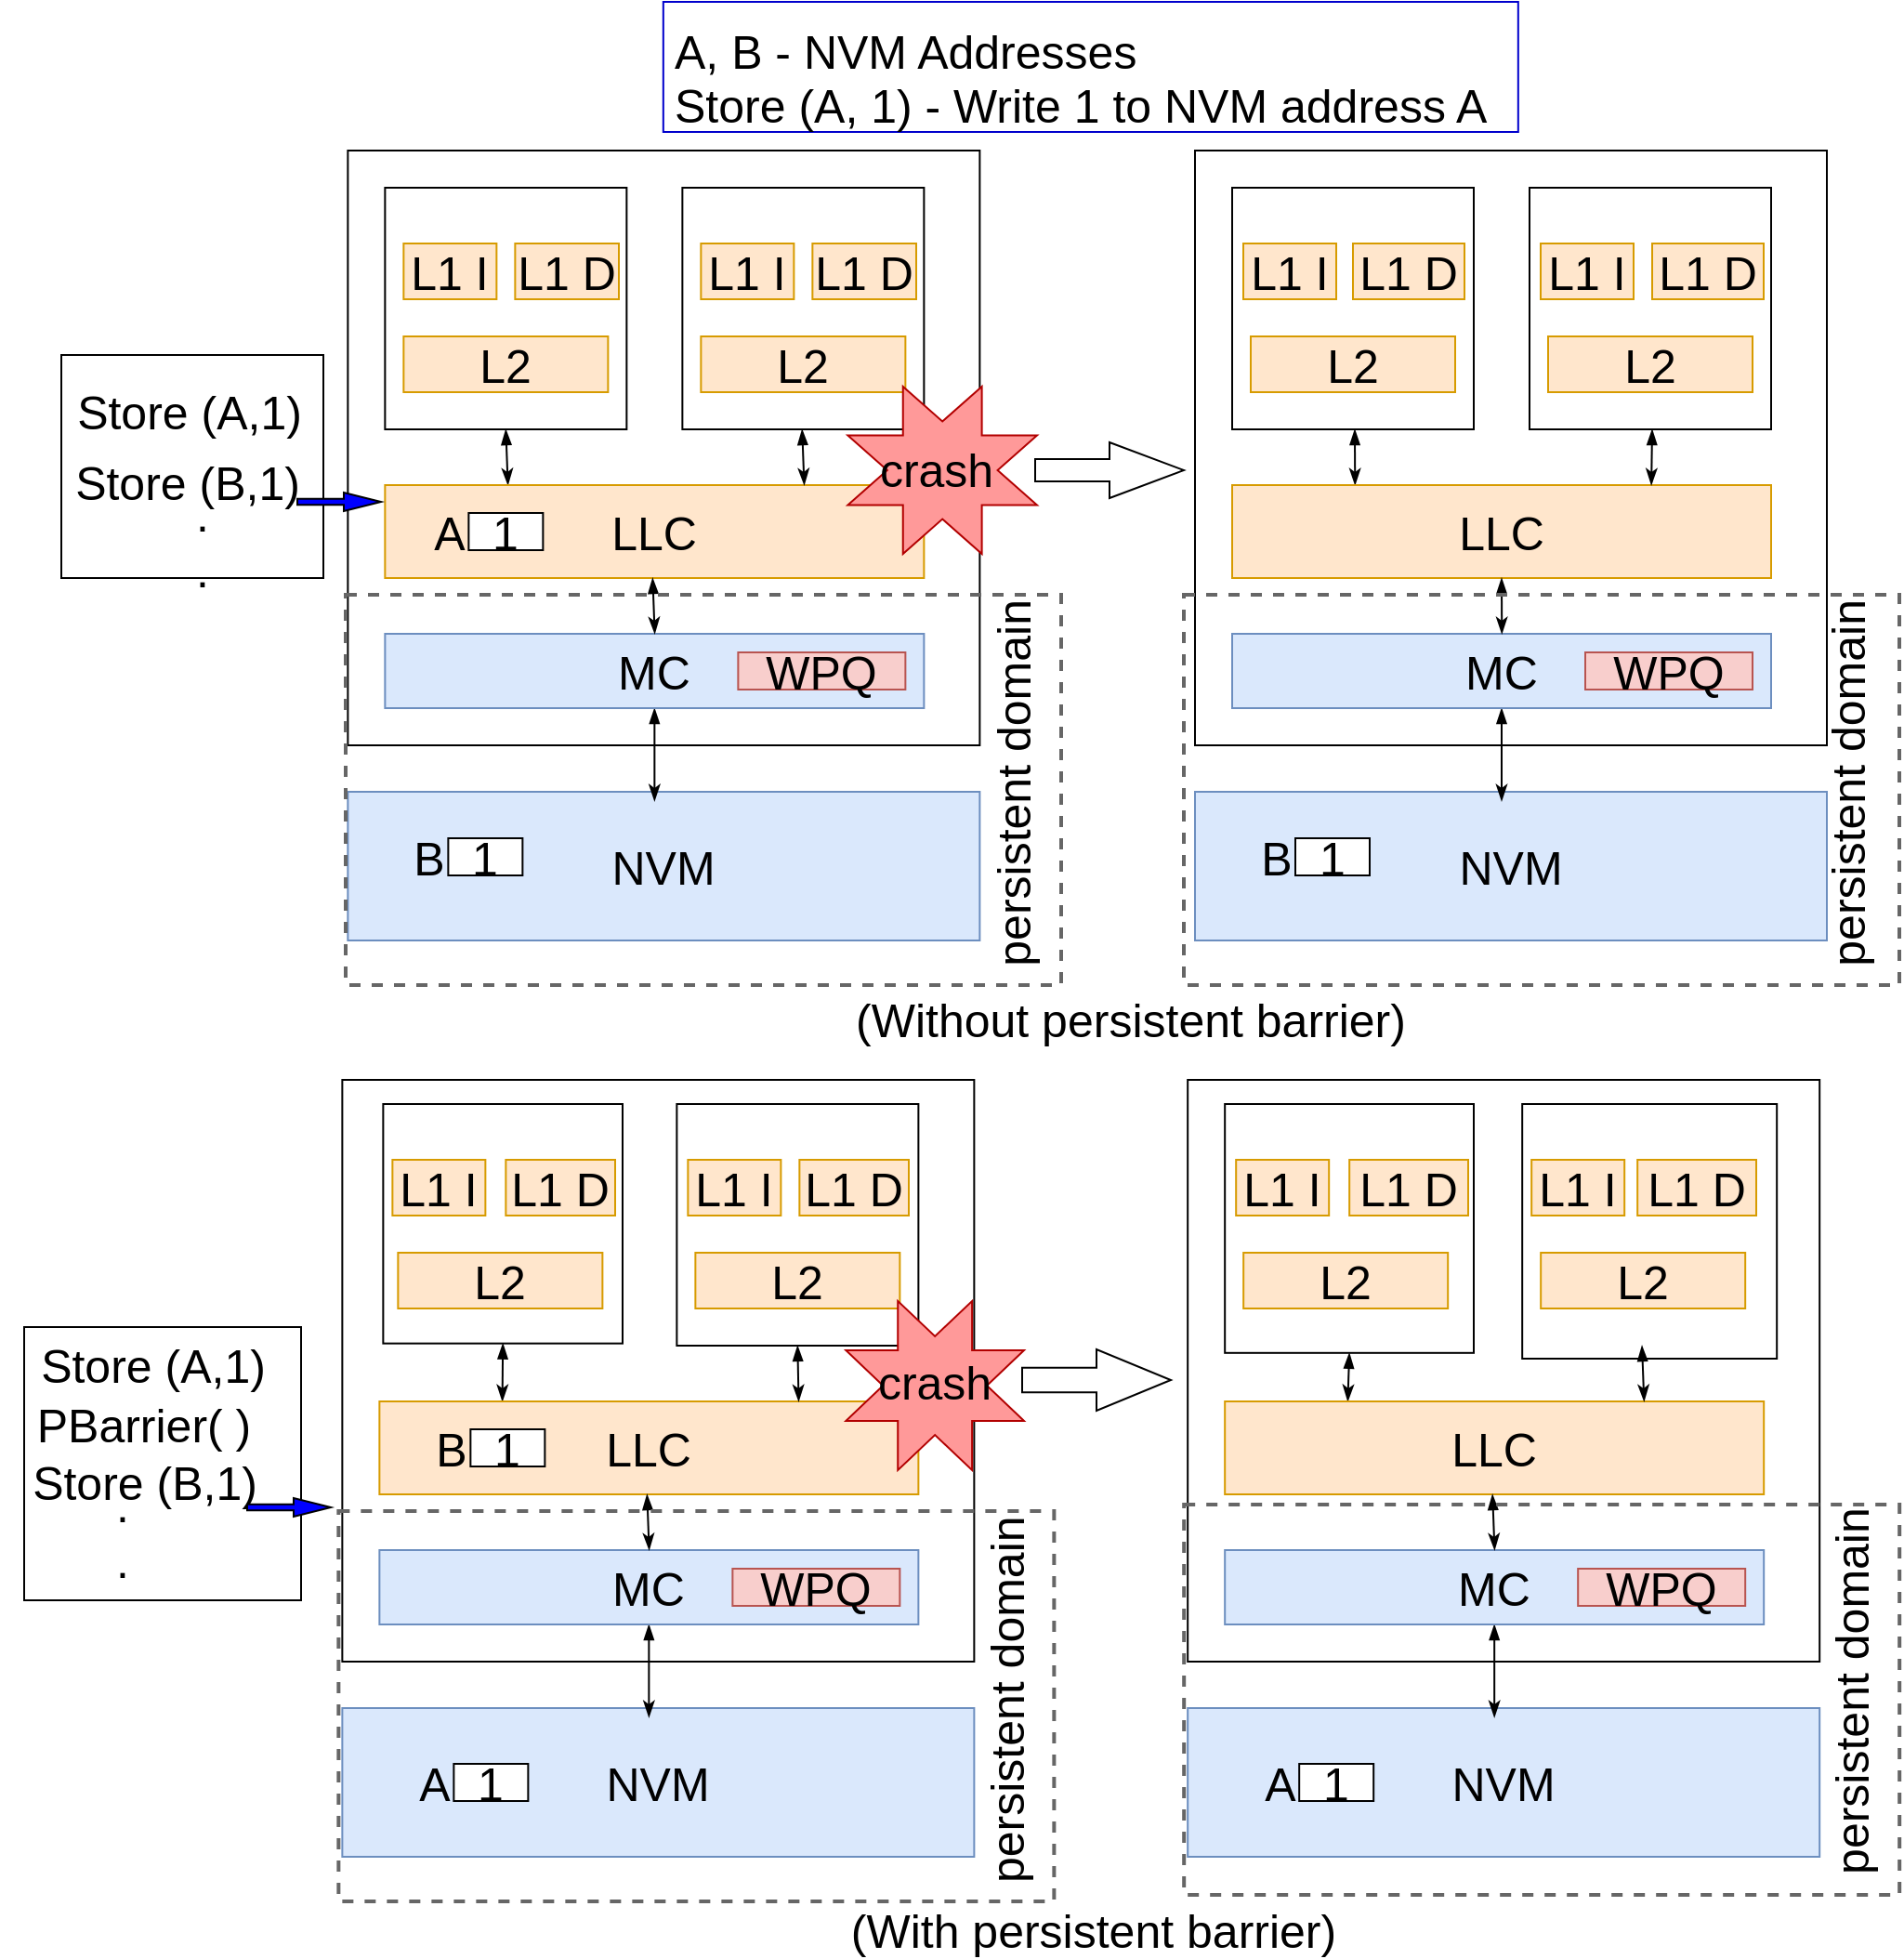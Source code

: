 <mxfile version="14.7.7" type="github">
  <diagram id="mjgqmSHZGCYBxVDJmJig" name="Page-1">
    <mxGraphModel dx="1030" dy="630" grid="1" gridSize="10" guides="1" tooltips="1" connect="1" arrows="1" fold="1" page="1" pageScale="2" pageWidth="827" pageHeight="1169" math="0" shadow="0">
      <root>
        <mxCell id="0" />
        <mxCell id="1" parent="0" />
        <mxCell id="FAwiAq0qkd5cn3caJAeM-74" value="" style="rounded=0;whiteSpace=wrap;html=1;fontSize=25;align=right;fontStyle=0" parent="1" vertex="1">
          <mxGeometry x="230" y="280" width="141" height="120" as="geometry" />
        </mxCell>
        <mxCell id="FAwiAq0qkd5cn3caJAeM-73" value="" style="rounded=0;whiteSpace=wrap;html=1;fontSize=25;align=right;fontStyle=0" parent="1" vertex="1">
          <mxGeometry x="210" y="803" width="149" height="147" as="geometry" />
        </mxCell>
        <mxCell id="16TBc1RyOengqVH6E9E0-25" value="" style="rounded=0;whiteSpace=wrap;html=1;fontSize=25;fontStyle=0" parent="1" vertex="1">
          <mxGeometry x="381.18" y="670" width="340" height="313" as="geometry" />
        </mxCell>
        <mxCell id="16TBc1RyOengqVH6E9E0-18" style="rounded=0;orthogonalLoop=1;jettySize=auto;html=1;exitX=0.5;exitY=1;exitDx=0;exitDy=0;entryX=0.228;entryY=0;entryDx=0;entryDy=0;entryPerimeter=0;fontSize=25;startArrow=blockThin;startFill=1;endArrow=classicThin;endFill=1;strokeWidth=1;fontStyle=0" parent="1" source="16TBc1RyOengqVH6E9E0-1" target="16TBc1RyOengqVH6E9E0-12" edge="1">
          <mxGeometry relative="1" as="geometry" />
        </mxCell>
        <mxCell id="16TBc1RyOengqVH6E9E0-1" value="" style="whiteSpace=wrap;html=1;aspect=fixed;fontStyle=0;fontSize=25;" parent="1" vertex="1">
          <mxGeometry x="403.18" y="683" width="128.82" height="128.82" as="geometry" />
        </mxCell>
        <mxCell id="16TBc1RyOengqVH6E9E0-4" value="L2" style="rounded=0;whiteSpace=wrap;html=1;fontSize=25;fillColor=#ffe6cc;strokeColor=#d79b00;fontStyle=0" parent="1" vertex="1">
          <mxGeometry x="411.18" y="763" width="110" height="30" as="geometry" />
        </mxCell>
        <mxCell id="16TBc1RyOengqVH6E9E0-6" value="&lt;font style=&quot;font-size: 25px;&quot;&gt;L1 D&lt;/font&gt;" style="rounded=0;whiteSpace=wrap;html=1;fontSize=25;fillColor=#ffe6cc;strokeColor=#d79b00;fontStyle=0" parent="1" vertex="1">
          <mxGeometry x="469.18" y="713" width="58.82" height="30" as="geometry" />
        </mxCell>
        <mxCell id="16TBc1RyOengqVH6E9E0-7" value="&lt;font style=&quot;font-size: 25px;&quot;&gt;L1 I&lt;/font&gt;" style="rounded=0;whiteSpace=wrap;html=1;fontSize=25;fillColor=#ffe6cc;strokeColor=#d79b00;fontStyle=0" parent="1" vertex="1">
          <mxGeometry x="408.18" y="713" width="50" height="30" as="geometry" />
        </mxCell>
        <mxCell id="16TBc1RyOengqVH6E9E0-8" value="" style="whiteSpace=wrap;html=1;aspect=fixed;fontStyle=0;fontSize=25;" parent="1" vertex="1">
          <mxGeometry x="561.18" y="683" width="130" height="130" as="geometry" />
        </mxCell>
        <mxCell id="16TBc1RyOengqVH6E9E0-9" value="L2" style="rounded=0;whiteSpace=wrap;html=1;fontSize=25;fillColor=#ffe6cc;strokeColor=#d79b00;fontStyle=0" parent="1" vertex="1">
          <mxGeometry x="571.18" y="763" width="110" height="30" as="geometry" />
        </mxCell>
        <mxCell id="16TBc1RyOengqVH6E9E0-10" value="&lt;font style=&quot;font-size: 25px;&quot;&gt;L1 D&lt;/font&gt;" style="rounded=0;whiteSpace=wrap;html=1;fontSize=25;fillColor=#ffe6cc;strokeColor=#d79b00;fontStyle=0" parent="1" vertex="1">
          <mxGeometry x="627.18" y="713" width="58.82" height="30" as="geometry" />
        </mxCell>
        <mxCell id="16TBc1RyOengqVH6E9E0-11" value="&lt;font style=&quot;font-size: 25px;&quot;&gt;L1 I&lt;/font&gt;" style="rounded=0;whiteSpace=wrap;html=1;fontSize=25;fillColor=#ffe6cc;strokeColor=#d79b00;fontStyle=0" parent="1" vertex="1">
          <mxGeometry x="567.18" y="713" width="50" height="30" as="geometry" />
        </mxCell>
        <mxCell id="16TBc1RyOengqVH6E9E0-12" value="LLC" style="rounded=0;whiteSpace=wrap;html=1;fontSize=25;fillColor=#ffe6cc;strokeColor=#d79b00;fontStyle=0" parent="1" vertex="1">
          <mxGeometry x="401.18" y="843" width="290" height="50" as="geometry" />
        </mxCell>
        <mxCell id="16TBc1RyOengqVH6E9E0-13" value="NVM" style="rounded=0;whiteSpace=wrap;html=1;fontSize=25;fillColor=#dae8fc;strokeColor=#6c8ebf;fontStyle=0" parent="1" vertex="1">
          <mxGeometry x="381.18" y="1008" width="340" height="80" as="geometry" />
        </mxCell>
        <mxCell id="16TBc1RyOengqVH6E9E0-23" style="edgeStyle=none;rounded=0;orthogonalLoop=1;jettySize=auto;html=1;exitX=0.5;exitY=1;exitDx=0;exitDy=0;fontSize=25;startArrow=blockThin;startFill=1;endArrow=classicThin;endFill=1;strokeWidth=1;fontStyle=0" parent="1" source="16TBc1RyOengqVH6E9E0-14" edge="1">
          <mxGeometry relative="1" as="geometry">
            <mxPoint x="546.18" y="1013" as="targetPoint" />
          </mxGeometry>
        </mxCell>
        <mxCell id="16TBc1RyOengqVH6E9E0-14" value="MC" style="rounded=0;whiteSpace=wrap;html=1;fontSize=25;fillColor=#dae8fc;strokeColor=#6c8ebf;fontStyle=0" parent="1" vertex="1">
          <mxGeometry x="401.18" y="923" width="290" height="40" as="geometry" />
        </mxCell>
        <mxCell id="16TBc1RyOengqVH6E9E0-16" value="WPQ" style="rounded=0;whiteSpace=wrap;html=1;fontSize=25;fillColor=#f8cecc;strokeColor=#b85450;fontStyle=0" parent="1" vertex="1">
          <mxGeometry x="591.18" y="933" width="90" height="20" as="geometry" />
        </mxCell>
        <mxCell id="16TBc1RyOengqVH6E9E0-19" style="rounded=0;orthogonalLoop=1;jettySize=auto;html=1;entryX=0.228;entryY=0;entryDx=0;entryDy=0;entryPerimeter=0;fontSize=25;startArrow=blockThin;startFill=1;endArrow=classicThin;endFill=1;strokeWidth=1;fontStyle=0;exitX=0.5;exitY=1;exitDx=0;exitDy=0;" parent="1" source="16TBc1RyOengqVH6E9E0-8" edge="1">
          <mxGeometry relative="1" as="geometry">
            <mxPoint x="627" y="820" as="sourcePoint" />
            <mxPoint x="626.74" y="843" as="targetPoint" />
          </mxGeometry>
        </mxCell>
        <mxCell id="16TBc1RyOengqVH6E9E0-20" style="rounded=0;orthogonalLoop=1;jettySize=auto;html=1;exitX=0.5;exitY=1;exitDx=0;exitDy=0;entryX=0.228;entryY=0;entryDx=0;entryDy=0;entryPerimeter=0;fontSize=25;startArrow=blockThin;startFill=1;endArrow=classicThin;endFill=1;strokeWidth=1;fontStyle=0" parent="1" edge="1">
          <mxGeometry relative="1" as="geometry">
            <mxPoint x="545.18" y="893" as="sourcePoint" />
            <mxPoint x="546.3" y="923" as="targetPoint" />
          </mxGeometry>
        </mxCell>
        <mxCell id="FAwiAq0qkd5cn3caJAeM-2" value="" style="rounded=0;whiteSpace=wrap;html=1;fontSize=25;fontStyle=0" parent="1" vertex="1">
          <mxGeometry x="384.18" y="170" width="340" height="320" as="geometry" />
        </mxCell>
        <mxCell id="FAwiAq0qkd5cn3caJAeM-3" style="rounded=0;orthogonalLoop=1;jettySize=auto;html=1;exitX=0.5;exitY=1;exitDx=0;exitDy=0;entryX=0.228;entryY=0;entryDx=0;entryDy=0;entryPerimeter=0;fontSize=25;startArrow=blockThin;startFill=1;endArrow=classicThin;endFill=1;strokeWidth=1;fontStyle=0" parent="1" source="FAwiAq0qkd5cn3caJAeM-4" target="FAwiAq0qkd5cn3caJAeM-12" edge="1">
          <mxGeometry relative="1" as="geometry" />
        </mxCell>
        <mxCell id="FAwiAq0qkd5cn3caJAeM-4" value="" style="whiteSpace=wrap;html=1;aspect=fixed;fontStyle=0;fontSize=25;" parent="1" vertex="1">
          <mxGeometry x="404.18" y="190" width="130" height="130" as="geometry" />
        </mxCell>
        <mxCell id="FAwiAq0qkd5cn3caJAeM-5" value="L2" style="rounded=0;whiteSpace=wrap;html=1;fontSize=25;fillColor=#ffe6cc;strokeColor=#d79b00;fontStyle=0" parent="1" vertex="1">
          <mxGeometry x="414.18" y="270" width="110" height="30" as="geometry" />
        </mxCell>
        <mxCell id="FAwiAq0qkd5cn3caJAeM-6" value="&lt;font style=&quot;font-size: 25px;&quot;&gt;L1 D&lt;/font&gt;" style="rounded=0;whiteSpace=wrap;html=1;fontSize=25;fillColor=#ffe6cc;strokeColor=#d79b00;fontStyle=0" parent="1" vertex="1">
          <mxGeometry x="474.18" y="220" width="55.82" height="30" as="geometry" />
        </mxCell>
        <mxCell id="FAwiAq0qkd5cn3caJAeM-7" value="&lt;font style=&quot;font-size: 25px;&quot;&gt;L1 I&lt;/font&gt;" style="rounded=0;whiteSpace=wrap;html=1;fontSize=25;fillColor=#ffe6cc;strokeColor=#d79b00;fontStyle=0" parent="1" vertex="1">
          <mxGeometry x="414.18" y="220" width="50" height="30" as="geometry" />
        </mxCell>
        <mxCell id="FAwiAq0qkd5cn3caJAeM-8" value="" style="whiteSpace=wrap;html=1;aspect=fixed;fontStyle=0;fontSize=25;" parent="1" vertex="1">
          <mxGeometry x="564.18" y="190" width="130" height="130" as="geometry" />
        </mxCell>
        <mxCell id="FAwiAq0qkd5cn3caJAeM-9" value="L2" style="rounded=0;whiteSpace=wrap;html=1;fontSize=25;fillColor=#ffe6cc;strokeColor=#d79b00;fontStyle=0" parent="1" vertex="1">
          <mxGeometry x="574.18" y="270" width="110" height="30" as="geometry" />
        </mxCell>
        <mxCell id="FAwiAq0qkd5cn3caJAeM-10" value="&lt;font style=&quot;font-size: 25px;&quot;&gt;L1 D&lt;/font&gt;" style="rounded=0;whiteSpace=wrap;html=1;fontSize=25;fillColor=#ffe6cc;strokeColor=#d79b00;fontStyle=0" parent="1" vertex="1">
          <mxGeometry x="634.18" y="220" width="55.82" height="30" as="geometry" />
        </mxCell>
        <mxCell id="FAwiAq0qkd5cn3caJAeM-11" value="&lt;font style=&quot;font-size: 25px;&quot;&gt;L1 I&lt;/font&gt;" style="rounded=0;whiteSpace=wrap;html=1;fontSize=25;fillColor=#ffe6cc;strokeColor=#d79b00;fontStyle=0" parent="1" vertex="1">
          <mxGeometry x="574.18" y="220" width="50" height="30" as="geometry" />
        </mxCell>
        <mxCell id="FAwiAq0qkd5cn3caJAeM-12" value="LLC" style="rounded=0;whiteSpace=wrap;html=1;fontSize=25;fillColor=#ffe6cc;strokeColor=#d79b00;fontStyle=0" parent="1" vertex="1">
          <mxGeometry x="404.18" y="350" width="290" height="50" as="geometry" />
        </mxCell>
        <mxCell id="FAwiAq0qkd5cn3caJAeM-13" value="NVM" style="rounded=0;whiteSpace=wrap;html=1;fontSize=25;fillColor=#dae8fc;strokeColor=#6c8ebf;fontStyle=0" parent="1" vertex="1">
          <mxGeometry x="384.18" y="515" width="340" height="80" as="geometry" />
        </mxCell>
        <mxCell id="FAwiAq0qkd5cn3caJAeM-14" style="edgeStyle=none;rounded=0;orthogonalLoop=1;jettySize=auto;html=1;exitX=0.5;exitY=1;exitDx=0;exitDy=0;fontSize=25;startArrow=blockThin;startFill=1;endArrow=classicThin;endFill=1;strokeWidth=1;fontStyle=0" parent="1" source="FAwiAq0qkd5cn3caJAeM-15" edge="1">
          <mxGeometry relative="1" as="geometry">
            <mxPoint x="549.18" y="520" as="targetPoint" />
          </mxGeometry>
        </mxCell>
        <mxCell id="FAwiAq0qkd5cn3caJAeM-15" value="MC" style="rounded=0;whiteSpace=wrap;html=1;fontSize=25;fillColor=#dae8fc;strokeColor=#6c8ebf;fontStyle=0" parent="1" vertex="1">
          <mxGeometry x="404.18" y="430" width="290" height="40" as="geometry" />
        </mxCell>
        <mxCell id="FAwiAq0qkd5cn3caJAeM-16" value="WPQ" style="rounded=0;whiteSpace=wrap;html=1;fontSize=25;fillColor=#f8cecc;strokeColor=#b85450;fontStyle=0" parent="1" vertex="1">
          <mxGeometry x="594.18" y="440" width="90" height="20" as="geometry" />
        </mxCell>
        <mxCell id="FAwiAq0qkd5cn3caJAeM-17" style="rounded=0;orthogonalLoop=1;jettySize=auto;html=1;exitX=0.5;exitY=1;exitDx=0;exitDy=0;entryX=0.228;entryY=0;entryDx=0;entryDy=0;entryPerimeter=0;fontSize=25;startArrow=blockThin;startFill=1;endArrow=classicThin;endFill=1;strokeWidth=1;fontStyle=0" parent="1" edge="1">
          <mxGeometry relative="1" as="geometry">
            <mxPoint x="628.62" y="320" as="sourcePoint" />
            <mxPoint x="629.74" y="350" as="targetPoint" />
          </mxGeometry>
        </mxCell>
        <mxCell id="FAwiAq0qkd5cn3caJAeM-18" style="rounded=0;orthogonalLoop=1;jettySize=auto;html=1;exitX=0.5;exitY=1;exitDx=0;exitDy=0;entryX=0.228;entryY=0;entryDx=0;entryDy=0;entryPerimeter=0;fontSize=25;startArrow=blockThin;startFill=1;endArrow=classicThin;endFill=1;strokeWidth=1;fontStyle=0" parent="1" edge="1">
          <mxGeometry relative="1" as="geometry">
            <mxPoint x="548.18" y="400" as="sourcePoint" />
            <mxPoint x="549.3" y="430" as="targetPoint" />
          </mxGeometry>
        </mxCell>
        <mxCell id="FAwiAq0qkd5cn3caJAeM-64" value="Store (A,1)" style="text;html=1;strokeColor=none;fillColor=none;align=center;verticalAlign=middle;whiteSpace=wrap;rounded=0;fontSize=25;fontStyle=0" parent="1" vertex="1">
          <mxGeometry x="229" y="300" width="140" height="20" as="geometry" />
        </mxCell>
        <mxCell id="FAwiAq0qkd5cn3caJAeM-65" value="Store (B,1)" style="text;html=1;strokeColor=none;fillColor=none;align=center;verticalAlign=middle;whiteSpace=wrap;rounded=0;fontSize=25;fontStyle=0" parent="1" vertex="1">
          <mxGeometry x="225" y="338" width="146" height="20" as="geometry" />
        </mxCell>
        <mxCell id="FAwiAq0qkd5cn3caJAeM-68" value="PBarrier( )" style="text;html=1;strokeColor=none;fillColor=none;align=center;verticalAlign=middle;whiteSpace=wrap;rounded=0;fontSize=25;fontStyle=0" parent="1" vertex="1">
          <mxGeometry x="197" y="845" width="155" height="20" as="geometry" />
        </mxCell>
        <mxCell id="FAwiAq0qkd5cn3caJAeM-69" value="Store (A,1)" style="text;html=1;strokeColor=none;fillColor=none;align=center;verticalAlign=middle;whiteSpace=wrap;rounded=0;fontSize=25;fontStyle=0" parent="1" vertex="1">
          <mxGeometry x="217" y="813" width="125" height="20" as="geometry" />
        </mxCell>
        <mxCell id="FAwiAq0qkd5cn3caJAeM-70" value="Store (B,1)" style="text;html=1;strokeColor=none;fillColor=none;align=center;verticalAlign=middle;whiteSpace=wrap;rounded=0;fontSize=25;fontStyle=0" parent="1" vertex="1">
          <mxGeometry x="210" y="876" width="130" height="20" as="geometry" />
        </mxCell>
        <mxCell id="FAwiAq0qkd5cn3caJAeM-75" value="1" style="rounded=0;whiteSpace=wrap;html=1;fontSize=25;align=center;fontStyle=0" parent="1" vertex="1">
          <mxGeometry x="438.18" y="540" width="40" height="20" as="geometry" />
        </mxCell>
        <mxCell id="FAwiAq0qkd5cn3caJAeM-76" value="1" style="rounded=0;whiteSpace=wrap;html=1;fontSize=25;align=center;fontStyle=0" parent="1" vertex="1">
          <mxGeometry x="449.18" y="365" width="40" height="20" as="geometry" />
        </mxCell>
        <mxCell id="FAwiAq0qkd5cn3caJAeM-77" value="A" style="text;html=1;strokeColor=none;fillColor=none;align=center;verticalAlign=middle;whiteSpace=wrap;rounded=0;fontSize=25;fontStyle=0" parent="1" vertex="1">
          <mxGeometry x="419.18" y="365" width="40" height="20" as="geometry" />
        </mxCell>
        <mxCell id="FAwiAq0qkd5cn3caJAeM-78" value="B" style="text;html=1;strokeColor=none;fillColor=none;align=center;verticalAlign=middle;whiteSpace=wrap;rounded=0;fontSize=25;fontStyle=0" parent="1" vertex="1">
          <mxGeometry x="408.18" y="540" width="40" height="20" as="geometry" />
        </mxCell>
        <mxCell id="FAwiAq0qkd5cn3caJAeM-80" value="" style="rounded=0;whiteSpace=wrap;html=1;fontSize=25;fontStyle=0" parent="1" vertex="1">
          <mxGeometry x="840" y="170" width="340" height="320" as="geometry" />
        </mxCell>
        <mxCell id="FAwiAq0qkd5cn3caJAeM-81" style="rounded=0;orthogonalLoop=1;jettySize=auto;html=1;entryX=0.228;entryY=0;entryDx=0;entryDy=0;entryPerimeter=0;fontSize=25;startArrow=blockThin;startFill=1;endArrow=classicThin;endFill=1;strokeWidth=1;fontStyle=0" parent="1" target="FAwiAq0qkd5cn3caJAeM-90" edge="1">
          <mxGeometry relative="1" as="geometry">
            <mxPoint x="926" y="320" as="sourcePoint" />
          </mxGeometry>
        </mxCell>
        <mxCell id="FAwiAq0qkd5cn3caJAeM-82" value="" style="whiteSpace=wrap;html=1;aspect=fixed;fontStyle=0;fontSize=25;" parent="1" vertex="1">
          <mxGeometry x="860" y="190" width="130" height="130" as="geometry" />
        </mxCell>
        <mxCell id="FAwiAq0qkd5cn3caJAeM-83" value="L2" style="rounded=0;whiteSpace=wrap;html=1;fontSize=25;fillColor=#ffe6cc;strokeColor=#d79b00;fontStyle=0" parent="1" vertex="1">
          <mxGeometry x="870" y="270" width="110" height="30" as="geometry" />
        </mxCell>
        <mxCell id="FAwiAq0qkd5cn3caJAeM-84" value="&lt;font style=&quot;font-size: 25px;&quot;&gt;L1 D&lt;/font&gt;" style="rounded=0;whiteSpace=wrap;html=1;fontSize=25;fillColor=#ffe6cc;strokeColor=#d79b00;fontStyle=0" parent="1" vertex="1">
          <mxGeometry x="925" y="220" width="60" height="30" as="geometry" />
        </mxCell>
        <mxCell id="FAwiAq0qkd5cn3caJAeM-85" value="&lt;font style=&quot;font-size: 25px;&quot;&gt;L1 I&lt;/font&gt;" style="rounded=0;whiteSpace=wrap;html=1;fontSize=25;fillColor=#ffe6cc;strokeColor=#d79b00;fontStyle=0" parent="1" vertex="1">
          <mxGeometry x="866" y="220" width="50" height="30" as="geometry" />
        </mxCell>
        <mxCell id="FAwiAq0qkd5cn3caJAeM-86" value="" style="whiteSpace=wrap;html=1;aspect=fixed;fontStyle=0;fontSize=25;" parent="1" vertex="1">
          <mxGeometry x="1020" y="190" width="130" height="130" as="geometry" />
        </mxCell>
        <mxCell id="FAwiAq0qkd5cn3caJAeM-87" value="L2" style="rounded=0;whiteSpace=wrap;html=1;fontSize=25;fillColor=#ffe6cc;strokeColor=#d79b00;fontStyle=0" parent="1" vertex="1">
          <mxGeometry x="1030" y="270" width="110" height="30" as="geometry" />
        </mxCell>
        <mxCell id="FAwiAq0qkd5cn3caJAeM-88" value="&lt;font style=&quot;font-size: 25px;&quot;&gt;L1 D&lt;/font&gt;" style="rounded=0;whiteSpace=wrap;html=1;fontSize=25;fillColor=#ffe6cc;strokeColor=#d79b00;fontStyle=0" parent="1" vertex="1">
          <mxGeometry x="1086" y="220" width="60" height="30" as="geometry" />
        </mxCell>
        <mxCell id="FAwiAq0qkd5cn3caJAeM-89" value="&lt;font style=&quot;font-size: 25px;&quot;&gt;L1 I&lt;/font&gt;" style="rounded=0;whiteSpace=wrap;html=1;fontSize=25;fillColor=#ffe6cc;strokeColor=#d79b00;fontStyle=0" parent="1" vertex="1">
          <mxGeometry x="1026" y="220" width="50" height="30" as="geometry" />
        </mxCell>
        <mxCell id="FAwiAq0qkd5cn3caJAeM-90" value="LLC" style="rounded=0;whiteSpace=wrap;html=1;fontSize=25;fillColor=#ffe6cc;strokeColor=#d79b00;fontStyle=0" parent="1" vertex="1">
          <mxGeometry x="860" y="350" width="290" height="50" as="geometry" />
        </mxCell>
        <mxCell id="FAwiAq0qkd5cn3caJAeM-91" value="NVM" style="rounded=0;whiteSpace=wrap;html=1;fontSize=25;fillColor=#dae8fc;strokeColor=#6c8ebf;fontStyle=0" parent="1" vertex="1">
          <mxGeometry x="840" y="515" width="340" height="80" as="geometry" />
        </mxCell>
        <mxCell id="FAwiAq0qkd5cn3caJAeM-92" style="edgeStyle=none;rounded=0;orthogonalLoop=1;jettySize=auto;html=1;exitX=0.5;exitY=1;exitDx=0;exitDy=0;fontSize=25;startArrow=blockThin;startFill=1;endArrow=classicThin;endFill=1;strokeWidth=1;fontStyle=0" parent="1" source="FAwiAq0qkd5cn3caJAeM-93" edge="1">
          <mxGeometry relative="1" as="geometry">
            <mxPoint x="1005" y="520" as="targetPoint" />
          </mxGeometry>
        </mxCell>
        <mxCell id="FAwiAq0qkd5cn3caJAeM-93" value="MC" style="rounded=0;whiteSpace=wrap;html=1;fontSize=25;fillColor=#dae8fc;strokeColor=#6c8ebf;fontStyle=0" parent="1" vertex="1">
          <mxGeometry x="860" y="430" width="290" height="40" as="geometry" />
        </mxCell>
        <mxCell id="FAwiAq0qkd5cn3caJAeM-94" value="WPQ" style="rounded=0;whiteSpace=wrap;html=1;fontSize=25;fillColor=#f8cecc;strokeColor=#b85450;fontStyle=0" parent="1" vertex="1">
          <mxGeometry x="1050" y="440" width="90" height="20" as="geometry" />
        </mxCell>
        <mxCell id="FAwiAq0qkd5cn3caJAeM-95" style="rounded=0;orthogonalLoop=1;jettySize=auto;html=1;entryX=0.228;entryY=0;entryDx=0;entryDy=0;entryPerimeter=0;fontSize=25;startArrow=blockThin;startFill=1;endArrow=classicThin;endFill=1;strokeWidth=1;fontStyle=0" parent="1" edge="1">
          <mxGeometry relative="1" as="geometry">
            <mxPoint x="1086" y="320" as="sourcePoint" />
            <mxPoint x="1085.56" y="350" as="targetPoint" />
          </mxGeometry>
        </mxCell>
        <mxCell id="FAwiAq0qkd5cn3caJAeM-96" style="rounded=0;orthogonalLoop=1;jettySize=auto;html=1;entryX=0.228;entryY=0;entryDx=0;entryDy=0;entryPerimeter=0;fontSize=25;startArrow=blockThin;startFill=1;endArrow=classicThin;endFill=1;strokeWidth=1;fontStyle=0" parent="1" edge="1">
          <mxGeometry relative="1" as="geometry">
            <mxPoint x="1005" y="400" as="sourcePoint" />
            <mxPoint x="1005.12" y="430" as="targetPoint" />
          </mxGeometry>
        </mxCell>
        <mxCell id="FAwiAq0qkd5cn3caJAeM-99" value="1" style="rounded=0;whiteSpace=wrap;html=1;fontSize=25;align=center;fontStyle=0" parent="1" vertex="1">
          <mxGeometry x="894" y="540" width="40" height="20" as="geometry" />
        </mxCell>
        <mxCell id="FAwiAq0qkd5cn3caJAeM-102" value="B" style="text;html=1;strokeColor=none;fillColor=none;align=center;verticalAlign=middle;whiteSpace=wrap;rounded=0;fontSize=25;fontStyle=0" parent="1" vertex="1">
          <mxGeometry x="864" y="540" width="40" height="20" as="geometry" />
        </mxCell>
        <mxCell id="FAwiAq0qkd5cn3caJAeM-104" value="" style="html=1;shadow=0;dashed=0;align=center;verticalAlign=middle;shape=mxgraph.arrows2.arrow;dy=0.6;dx=40;notch=0;fontSize=25;fontStyle=0" parent="1" vertex="1">
          <mxGeometry x="754" y="327" width="80" height="30" as="geometry" />
        </mxCell>
        <mxCell id="FAwiAq0qkd5cn3caJAeM-105" value="" style="verticalLabelPosition=bottom;verticalAlign=top;html=1;shape=mxgraph.basic.8_point_star;fontSize=25;align=center;strokeColor=#B20000;fontStyle=0;fillColor=#FF9999;" parent="1" vertex="1">
          <mxGeometry x="653.18" y="297" width="101.82" height="90" as="geometry" />
        </mxCell>
        <mxCell id="FAwiAq0qkd5cn3caJAeM-106" value="crash" style="text;html=1;strokeColor=none;fillColor=none;align=center;verticalAlign=middle;whiteSpace=wrap;rounded=0;fontSize=25;fontStyle=0" parent="1" vertex="1">
          <mxGeometry x="681.0" y="331" width="40" height="20" as="geometry" />
        </mxCell>
        <mxCell id="FAwiAq0qkd5cn3caJAeM-107" value="1" style="rounded=0;whiteSpace=wrap;html=1;fontSize=25;align=center;fontStyle=0" parent="1" vertex="1">
          <mxGeometry x="441.18" y="1038" width="40" height="20" as="geometry" />
        </mxCell>
        <mxCell id="FAwiAq0qkd5cn3caJAeM-108" value="A" style="text;html=1;strokeColor=none;fillColor=none;align=center;verticalAlign=middle;whiteSpace=wrap;rounded=0;fontSize=25;fontStyle=0" parent="1" vertex="1">
          <mxGeometry x="411.18" y="1038" width="40" height="20" as="geometry" />
        </mxCell>
        <mxCell id="FAwiAq0qkd5cn3caJAeM-109" value="1" style="rounded=0;whiteSpace=wrap;html=1;fontSize=25;align=center;fontStyle=0" parent="1" vertex="1">
          <mxGeometry x="450.18" y="858" width="40" height="20" as="geometry" />
        </mxCell>
        <mxCell id="FAwiAq0qkd5cn3caJAeM-110" value="B" style="text;html=1;strokeColor=none;fillColor=none;align=center;verticalAlign=middle;whiteSpace=wrap;rounded=0;fontSize=25;fontStyle=0" parent="1" vertex="1">
          <mxGeometry x="420.18" y="858" width="40" height="20" as="geometry" />
        </mxCell>
        <mxCell id="FAwiAq0qkd5cn3caJAeM-113" value="" style="rounded=0;whiteSpace=wrap;html=1;fontSize=25;fontStyle=0" parent="1" vertex="1">
          <mxGeometry x="836.09" y="670" width="340" height="313" as="geometry" />
        </mxCell>
        <mxCell id="FAwiAq0qkd5cn3caJAeM-114" style="rounded=0;orthogonalLoop=1;jettySize=auto;html=1;exitX=0.5;exitY=1;exitDx=0;exitDy=0;entryX=0.228;entryY=0;entryDx=0;entryDy=0;entryPerimeter=0;fontSize=25;startArrow=blockThin;startFill=1;endArrow=classicThin;endFill=1;strokeWidth=1;fontStyle=0" parent="1" source="FAwiAq0qkd5cn3caJAeM-115" target="FAwiAq0qkd5cn3caJAeM-123" edge="1">
          <mxGeometry relative="1" as="geometry" />
        </mxCell>
        <mxCell id="FAwiAq0qkd5cn3caJAeM-115" value="" style="whiteSpace=wrap;html=1;aspect=fixed;fontStyle=0;fontSize=25;" parent="1" vertex="1">
          <mxGeometry x="856.09" y="683" width="133.91" height="133.91" as="geometry" />
        </mxCell>
        <mxCell id="FAwiAq0qkd5cn3caJAeM-116" value="L2" style="rounded=0;whiteSpace=wrap;html=1;fontSize=25;fillColor=#ffe6cc;strokeColor=#d79b00;fontStyle=0" parent="1" vertex="1">
          <mxGeometry x="866.09" y="763" width="110" height="30" as="geometry" />
        </mxCell>
        <mxCell id="FAwiAq0qkd5cn3caJAeM-117" value="&lt;font style=&quot;font-size: 25px;&quot;&gt;L1 D&lt;/font&gt;" style="rounded=0;whiteSpace=wrap;html=1;fontSize=25;fillColor=#ffe6cc;strokeColor=#d79b00;fontStyle=0" parent="1" vertex="1">
          <mxGeometry x="923.09" y="713" width="63.91" height="30" as="geometry" />
        </mxCell>
        <mxCell id="FAwiAq0qkd5cn3caJAeM-118" value="&lt;font style=&quot;font-size: 25px;&quot;&gt;L1 I&lt;/font&gt;" style="rounded=0;whiteSpace=wrap;html=1;fontSize=25;fillColor=#ffe6cc;strokeColor=#d79b00;fontStyle=0" parent="1" vertex="1">
          <mxGeometry x="862.09" y="713" width="50" height="30" as="geometry" />
        </mxCell>
        <mxCell id="FAwiAq0qkd5cn3caJAeM-119" value="" style="whiteSpace=wrap;html=1;aspect=fixed;fontStyle=0;fontSize=25;" parent="1" vertex="1">
          <mxGeometry x="1016.09" y="683" width="137" height="137" as="geometry" />
        </mxCell>
        <mxCell id="FAwiAq0qkd5cn3caJAeM-120" value="L2" style="rounded=0;whiteSpace=wrap;html=1;fontSize=25;fillColor=#ffe6cc;strokeColor=#d79b00;fontStyle=0" parent="1" vertex="1">
          <mxGeometry x="1026.09" y="763" width="110" height="30" as="geometry" />
        </mxCell>
        <mxCell id="FAwiAq0qkd5cn3caJAeM-121" value="&lt;font style=&quot;font-size: 25px;&quot;&gt;L1 D&lt;/font&gt;" style="rounded=0;whiteSpace=wrap;html=1;fontSize=25;fillColor=#ffe6cc;strokeColor=#d79b00;fontStyle=0" parent="1" vertex="1">
          <mxGeometry x="1078.09" y="713" width="63.91" height="30" as="geometry" />
        </mxCell>
        <mxCell id="FAwiAq0qkd5cn3caJAeM-122" value="&lt;font style=&quot;font-size: 25px;&quot;&gt;L1 I&lt;/font&gt;" style="rounded=0;whiteSpace=wrap;html=1;fontSize=25;fillColor=#ffe6cc;strokeColor=#d79b00;fontStyle=0" parent="1" vertex="1">
          <mxGeometry x="1021.09" y="713" width="50" height="30" as="geometry" />
        </mxCell>
        <mxCell id="FAwiAq0qkd5cn3caJAeM-123" value="LLC" style="rounded=0;whiteSpace=wrap;html=1;fontSize=25;fillColor=#ffe6cc;strokeColor=#d79b00;fontStyle=0" parent="1" vertex="1">
          <mxGeometry x="856.09" y="843" width="290" height="50" as="geometry" />
        </mxCell>
        <mxCell id="FAwiAq0qkd5cn3caJAeM-124" value="NVM" style="rounded=0;whiteSpace=wrap;html=1;fontSize=25;fillColor=#dae8fc;strokeColor=#6c8ebf;fontStyle=0" parent="1" vertex="1">
          <mxGeometry x="836.09" y="1008" width="340" height="80" as="geometry" />
        </mxCell>
        <mxCell id="FAwiAq0qkd5cn3caJAeM-125" style="edgeStyle=none;rounded=0;orthogonalLoop=1;jettySize=auto;html=1;exitX=0.5;exitY=1;exitDx=0;exitDy=0;fontSize=25;startArrow=blockThin;startFill=1;endArrow=classicThin;endFill=1;strokeWidth=1;fontStyle=0" parent="1" source="FAwiAq0qkd5cn3caJAeM-126" edge="1">
          <mxGeometry relative="1" as="geometry">
            <mxPoint x="1001.09" y="1013" as="targetPoint" />
          </mxGeometry>
        </mxCell>
        <mxCell id="FAwiAq0qkd5cn3caJAeM-126" value="MC" style="rounded=0;whiteSpace=wrap;html=1;fontSize=25;fillColor=#dae8fc;strokeColor=#6c8ebf;fontStyle=0" parent="1" vertex="1">
          <mxGeometry x="856.09" y="923" width="290" height="40" as="geometry" />
        </mxCell>
        <mxCell id="FAwiAq0qkd5cn3caJAeM-127" value="WPQ" style="rounded=0;whiteSpace=wrap;html=1;fontSize=25;fillColor=#f8cecc;strokeColor=#b85450;fontStyle=0" parent="1" vertex="1">
          <mxGeometry x="1046.09" y="933" width="90" height="20" as="geometry" />
        </mxCell>
        <mxCell id="FAwiAq0qkd5cn3caJAeM-128" style="rounded=0;orthogonalLoop=1;jettySize=auto;html=1;exitX=0.5;exitY=1;exitDx=0;exitDy=0;entryX=0.228;entryY=0;entryDx=0;entryDy=0;entryPerimeter=0;fontSize=25;startArrow=blockThin;startFill=1;endArrow=classicThin;endFill=1;strokeWidth=1;fontStyle=0" parent="1" edge="1">
          <mxGeometry relative="1" as="geometry">
            <mxPoint x="1080.53" y="813" as="sourcePoint" />
            <mxPoint x="1081.65" y="843" as="targetPoint" />
          </mxGeometry>
        </mxCell>
        <mxCell id="FAwiAq0qkd5cn3caJAeM-129" style="rounded=0;orthogonalLoop=1;jettySize=auto;html=1;exitX=0.5;exitY=1;exitDx=0;exitDy=0;entryX=0.228;entryY=0;entryDx=0;entryDy=0;entryPerimeter=0;fontSize=25;startArrow=blockThin;startFill=1;endArrow=classicThin;endFill=1;strokeWidth=1;fontStyle=0" parent="1" edge="1">
          <mxGeometry relative="1" as="geometry">
            <mxPoint x="1000.09" y="893" as="sourcePoint" />
            <mxPoint x="1001.21" y="923" as="targetPoint" />
          </mxGeometry>
        </mxCell>
        <mxCell id="FAwiAq0qkd5cn3caJAeM-132" value="1" style="rounded=0;whiteSpace=wrap;html=1;fontSize=25;align=center;fontStyle=0" parent="1" vertex="1">
          <mxGeometry x="896.09" y="1038" width="40" height="20" as="geometry" />
        </mxCell>
        <mxCell id="FAwiAq0qkd5cn3caJAeM-133" value="A" style="text;html=1;strokeColor=none;fillColor=none;align=center;verticalAlign=middle;whiteSpace=wrap;rounded=0;fontSize=25;fontStyle=0" parent="1" vertex="1">
          <mxGeometry x="866.09" y="1038" width="40" height="20" as="geometry" />
        </mxCell>
        <mxCell id="FAwiAq0qkd5cn3caJAeM-139" value=".&lt;br style=&quot;font-size: 25px;&quot;&gt;." style="text;html=1;strokeColor=none;fillColor=none;align=center;verticalAlign=middle;whiteSpace=wrap;rounded=0;fontSize=25;fontStyle=0" parent="1" vertex="1">
          <mxGeometry x="261" y="370" width="90" height="20" as="geometry" />
        </mxCell>
        <mxCell id="FAwiAq0qkd5cn3caJAeM-140" value=".&lt;br style=&quot;font-size: 25px;&quot;&gt;." style="text;html=1;strokeColor=none;fillColor=none;align=center;verticalAlign=middle;whiteSpace=wrap;rounded=0;fontSize=25;fontStyle=0" parent="1" vertex="1">
          <mxGeometry x="218" y="903" width="90" height="20" as="geometry" />
        </mxCell>
        <mxCell id="FAwiAq0qkd5cn3caJAeM-141" value="" style="html=1;shadow=0;dashed=0;align=center;verticalAlign=middle;shape=mxgraph.arrows2.arrow;dy=0.67;dx=20;notch=0;fontSize=25;fontColor=#FFFFFF;fillColor=#0000FF;fontStyle=0" parent="1" vertex="1">
          <mxGeometry x="357" y="354" width="45" height="10" as="geometry" />
        </mxCell>
        <mxCell id="FAwiAq0qkd5cn3caJAeM-147" value="(Without persistent barrier)" style="text;html=1;strokeColor=none;fillColor=none;align=center;verticalAlign=middle;whiteSpace=wrap;rounded=0;fontSize=25;fontStyle=0" parent="1" vertex="1">
          <mxGeometry x="571.18" y="627" width="469.09" height="20" as="geometry" />
        </mxCell>
        <mxCell id="CRLOc1WB8V-iHWx_uGIP-1" value="" style="verticalLabelPosition=bottom;verticalAlign=top;html=1;shape=mxgraph.basic.8_point_star;fontSize=25;align=center;strokeColor=#B20000;fontStyle=0;fillColor=#FF9999;" parent="1" vertex="1">
          <mxGeometry x="652.18" y="789" width="95.82" height="91" as="geometry" />
        </mxCell>
        <mxCell id="CRLOc1WB8V-iHWx_uGIP-5" value="" style="html=1;shadow=0;dashed=0;align=center;verticalAlign=middle;shape=mxgraph.arrows2.arrow;dy=0.6;dx=40;notch=0;fontSize=25;fontStyle=0" parent="1" vertex="1">
          <mxGeometry x="747" y="815" width="80" height="33" as="geometry" />
        </mxCell>
        <mxCell id="CRLOc1WB8V-iHWx_uGIP-6" value="crash" style="text;html=1;strokeColor=none;fillColor=none;align=center;verticalAlign=middle;whiteSpace=wrap;rounded=0;fontSize=25;fontStyle=0" parent="1" vertex="1">
          <mxGeometry x="680.0" y="822" width="40" height="20" as="geometry" />
        </mxCell>
        <mxCell id="CRLOc1WB8V-iHWx_uGIP-9" value="" style="rounded=0;whiteSpace=wrap;html=1;fontSize=25;strokeWidth=2;strokeColor=#666666;fontColor=#333333;fontStyle=0;fillColor=none;dashed=1;" parent="1" vertex="1">
          <mxGeometry x="383" y="409" width="385" height="210" as="geometry" />
        </mxCell>
        <mxCell id="CRLOc1WB8V-iHWx_uGIP-14" value="(With persistent barrier)" style="text;html=1;strokeColor=none;fillColor=none;align=center;verticalAlign=middle;whiteSpace=wrap;rounded=0;fontSize=25;fontStyle=0" parent="1" vertex="1">
          <mxGeometry x="550.91" y="1117" width="469.09" height="20" as="geometry" />
        </mxCell>
        <mxCell id="CRLOc1WB8V-iHWx_uGIP-17" value="" style="html=1;shadow=0;dashed=0;align=center;verticalAlign=middle;shape=mxgraph.arrows2.arrow;dy=0.67;dx=20;notch=0;fontSize=25;fontColor=#FFFFFF;fillColor=#0000FF;fontStyle=0" parent="1" vertex="1">
          <mxGeometry x="330" y="895" width="45" height="10" as="geometry" />
        </mxCell>
        <mxCell id="rw0pJkleUwbmweoXINBP-2" value="persistent domain" style="text;html=1;strokeColor=none;fillColor=none;align=center;verticalAlign=middle;whiteSpace=wrap;rounded=0;fontSize=25;rotation=270;fontStyle=0;fontFamily=Helvetica;" parent="1" vertex="1">
          <mxGeometry x="627.87" y="500.5" width="226.63" height="20" as="geometry" />
        </mxCell>
        <mxCell id="rw0pJkleUwbmweoXINBP-3" value="" style="rounded=0;whiteSpace=wrap;html=1;fontSize=25;strokeWidth=2;strokeColor=#666666;fontColor=#333333;fontStyle=0;fillColor=none;dashed=1;" parent="1" vertex="1">
          <mxGeometry x="834" y="409" width="385" height="210" as="geometry" />
        </mxCell>
        <mxCell id="rw0pJkleUwbmweoXINBP-4" value="persistent domain" style="text;html=1;strokeColor=none;fillColor=none;align=center;verticalAlign=middle;whiteSpace=wrap;rounded=0;fontSize=25;rotation=270;fontStyle=0;fontFamily=Helvetica;" parent="1" vertex="1">
          <mxGeometry x="1076.87" y="500.5" width="226.63" height="20" as="geometry" />
        </mxCell>
        <mxCell id="rw0pJkleUwbmweoXINBP-5" value="" style="rounded=0;whiteSpace=wrap;html=1;fontSize=25;strokeWidth=2;strokeColor=#666666;fontColor=#333333;fontStyle=0;fillColor=none;dashed=1;" parent="1" vertex="1">
          <mxGeometry x="379.18" y="902" width="385" height="210" as="geometry" />
        </mxCell>
        <mxCell id="rw0pJkleUwbmweoXINBP-6" value="persistent domain" style="text;html=1;strokeColor=none;fillColor=none;align=center;verticalAlign=middle;whiteSpace=wrap;rounded=0;fontSize=25;rotation=270;fontStyle=0;fontFamily=Helvetica;" parent="1" vertex="1">
          <mxGeometry x="624.05" y="993.5" width="226.63" height="20" as="geometry" />
        </mxCell>
        <mxCell id="rw0pJkleUwbmweoXINBP-7" value="" style="rounded=0;whiteSpace=wrap;html=1;fontSize=25;strokeWidth=2;strokeColor=#666666;fontColor=#333333;fontStyle=0;fillColor=none;dashed=1;" parent="1" vertex="1">
          <mxGeometry x="834.09" y="898.5" width="385" height="210" as="geometry" />
        </mxCell>
        <mxCell id="rw0pJkleUwbmweoXINBP-8" value="persistent domain" style="text;html=1;strokeColor=none;fillColor=none;align=center;verticalAlign=middle;whiteSpace=wrap;rounded=0;fontSize=25;rotation=270;fontStyle=0;fontFamily=Helvetica;" parent="1" vertex="1">
          <mxGeometry x="1078.96" y="989" width="226.63" height="20" as="geometry" />
        </mxCell>
        <mxCell id="m-glO5hM-z1kY4RQVLUW-1" value="" style="rounded=0;whiteSpace=wrap;html=1;align=left;strokeColor=#0000CC;" parent="1" vertex="1">
          <mxGeometry x="553.91" y="90" width="460" height="70" as="geometry" />
        </mxCell>
        <mxCell id="m-glO5hM-z1kY4RQVLUW-3" value="A, B - NVM Addresses" style="text;html=1;strokeColor=none;fillColor=none;align=left;verticalAlign=middle;whiteSpace=wrap;rounded=0;fontSize=25;fontStyle=0" parent="1" vertex="1">
          <mxGeometry x="558.09" y="106" width="458" height="20" as="geometry" />
        </mxCell>
        <mxCell id="m-glO5hM-z1kY4RQVLUW-4" value="Store (A, 1) - Write 1 to NVM address A" style="text;html=1;strokeColor=none;fillColor=none;align=left;verticalAlign=middle;whiteSpace=wrap;rounded=0;fontSize=25;fontStyle=0" parent="1" vertex="1">
          <mxGeometry x="558.09" y="135" width="458" height="20" as="geometry" />
        </mxCell>
      </root>
    </mxGraphModel>
  </diagram>
</mxfile>
